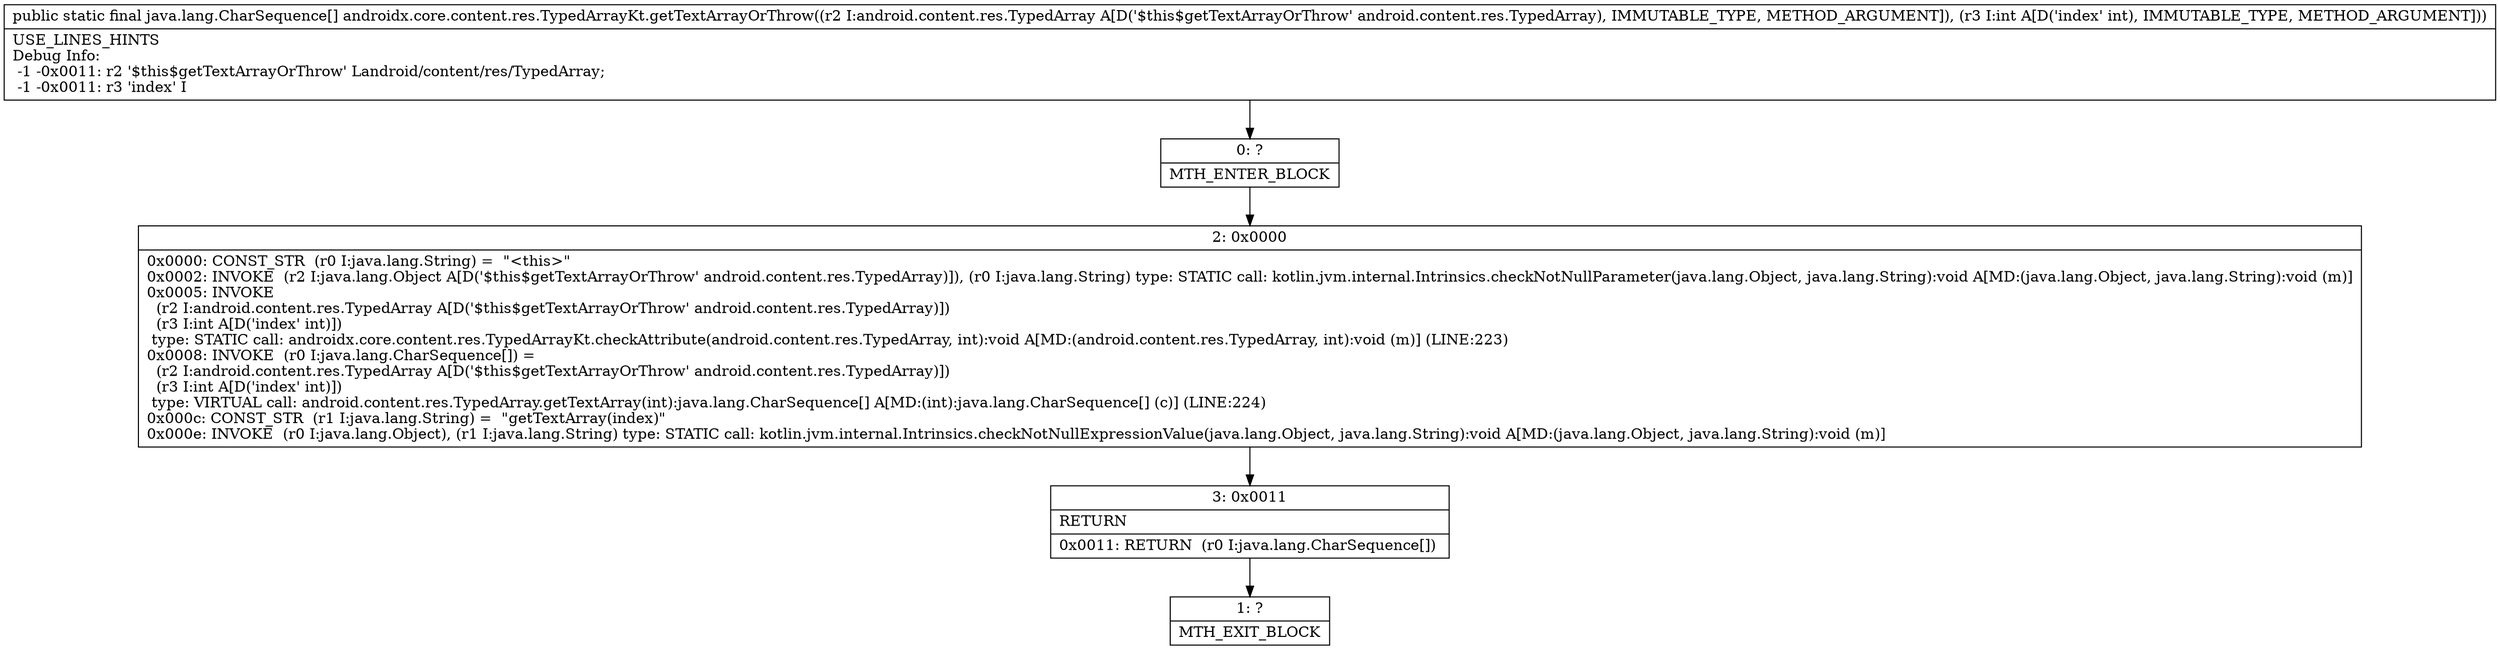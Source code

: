digraph "CFG forandroidx.core.content.res.TypedArrayKt.getTextArrayOrThrow(Landroid\/content\/res\/TypedArray;I)[Ljava\/lang\/CharSequence;" {
Node_0 [shape=record,label="{0\:\ ?|MTH_ENTER_BLOCK\l}"];
Node_2 [shape=record,label="{2\:\ 0x0000|0x0000: CONST_STR  (r0 I:java.lang.String) =  \"\<this\>\" \l0x0002: INVOKE  (r2 I:java.lang.Object A[D('$this$getTextArrayOrThrow' android.content.res.TypedArray)]), (r0 I:java.lang.String) type: STATIC call: kotlin.jvm.internal.Intrinsics.checkNotNullParameter(java.lang.Object, java.lang.String):void A[MD:(java.lang.Object, java.lang.String):void (m)]\l0x0005: INVOKE  \l  (r2 I:android.content.res.TypedArray A[D('$this$getTextArrayOrThrow' android.content.res.TypedArray)])\l  (r3 I:int A[D('index' int)])\l type: STATIC call: androidx.core.content.res.TypedArrayKt.checkAttribute(android.content.res.TypedArray, int):void A[MD:(android.content.res.TypedArray, int):void (m)] (LINE:223)\l0x0008: INVOKE  (r0 I:java.lang.CharSequence[]) = \l  (r2 I:android.content.res.TypedArray A[D('$this$getTextArrayOrThrow' android.content.res.TypedArray)])\l  (r3 I:int A[D('index' int)])\l type: VIRTUAL call: android.content.res.TypedArray.getTextArray(int):java.lang.CharSequence[] A[MD:(int):java.lang.CharSequence[] (c)] (LINE:224)\l0x000c: CONST_STR  (r1 I:java.lang.String) =  \"getTextArray(index)\" \l0x000e: INVOKE  (r0 I:java.lang.Object), (r1 I:java.lang.String) type: STATIC call: kotlin.jvm.internal.Intrinsics.checkNotNullExpressionValue(java.lang.Object, java.lang.String):void A[MD:(java.lang.Object, java.lang.String):void (m)]\l}"];
Node_3 [shape=record,label="{3\:\ 0x0011|RETURN\l|0x0011: RETURN  (r0 I:java.lang.CharSequence[]) \l}"];
Node_1 [shape=record,label="{1\:\ ?|MTH_EXIT_BLOCK\l}"];
MethodNode[shape=record,label="{public static final java.lang.CharSequence[] androidx.core.content.res.TypedArrayKt.getTextArrayOrThrow((r2 I:android.content.res.TypedArray A[D('$this$getTextArrayOrThrow' android.content.res.TypedArray), IMMUTABLE_TYPE, METHOD_ARGUMENT]), (r3 I:int A[D('index' int), IMMUTABLE_TYPE, METHOD_ARGUMENT]))  | USE_LINES_HINTS\lDebug Info:\l  \-1 \-0x0011: r2 '$this$getTextArrayOrThrow' Landroid\/content\/res\/TypedArray;\l  \-1 \-0x0011: r3 'index' I\l}"];
MethodNode -> Node_0;Node_0 -> Node_2;
Node_2 -> Node_3;
Node_3 -> Node_1;
}

